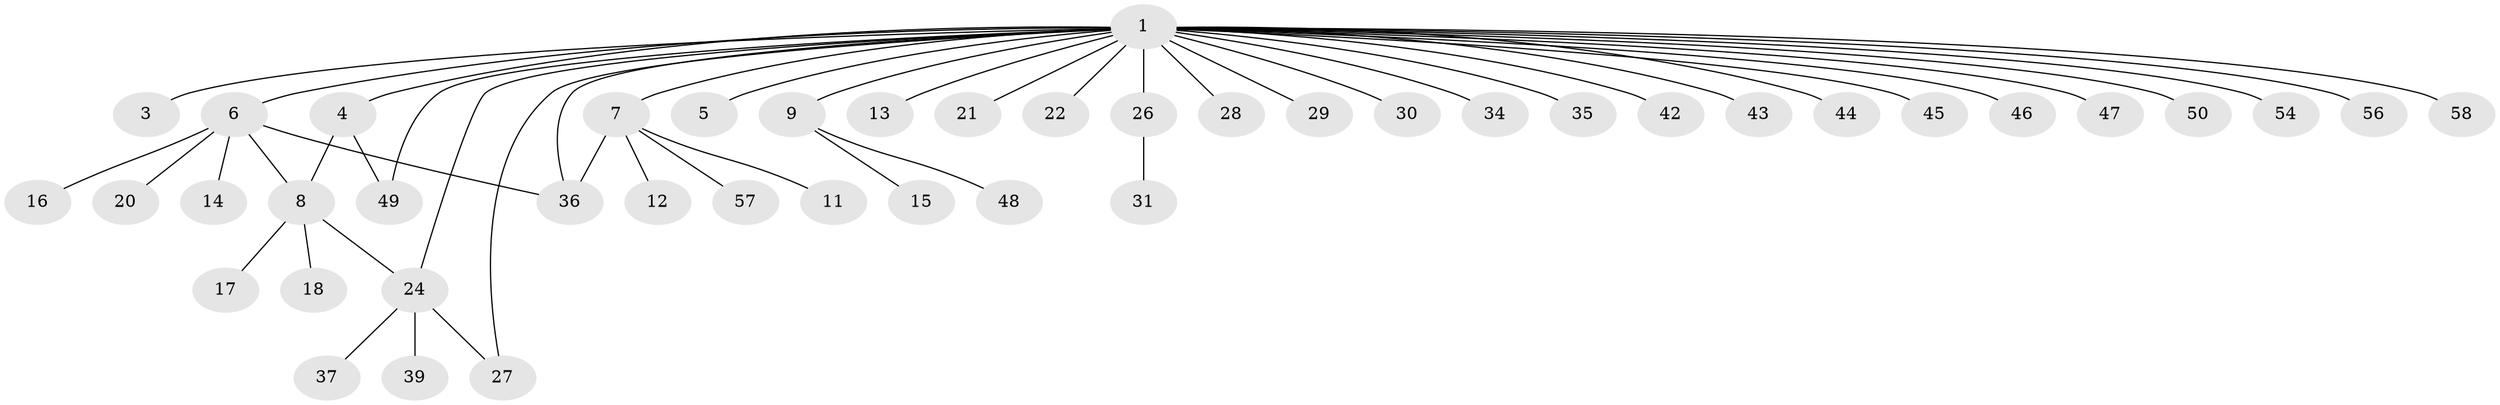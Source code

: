 // original degree distribution, {23: 0.017241379310344827, 12: 0.017241379310344827, 2: 0.22413793103448276, 5: 0.017241379310344827, 1: 0.603448275862069, 3: 0.017241379310344827, 6: 0.06896551724137931, 4: 0.034482758620689655}
// Generated by graph-tools (version 1.1) at 2025/41/03/06/25 10:41:52]
// undirected, 44 vertices, 49 edges
graph export_dot {
graph [start="1"]
  node [color=gray90,style=filled];
  1 [super="+2"];
  3 [super="+23"];
  4 [super="+41"];
  5;
  6 [super="+10"];
  7 [super="+40"];
  8 [super="+53"];
  9 [super="+19"];
  11;
  12 [super="+55"];
  13 [super="+38"];
  14;
  15;
  16;
  17;
  18;
  20 [super="+32"];
  21;
  22 [super="+25"];
  24 [super="+33"];
  26;
  27;
  28;
  29;
  30;
  31 [super="+51"];
  34;
  35;
  36 [super="+52"];
  37;
  39;
  42;
  43;
  44;
  45;
  46;
  47;
  48;
  49;
  50;
  54;
  56;
  57;
  58;
  1 -- 3;
  1 -- 4 [weight=2];
  1 -- 5;
  1 -- 6;
  1 -- 7 [weight=2];
  1 -- 9;
  1 -- 13 [weight=2];
  1 -- 21;
  1 -- 22;
  1 -- 24;
  1 -- 27;
  1 -- 29;
  1 -- 35 [weight=2];
  1 -- 36;
  1 -- 42;
  1 -- 45;
  1 -- 46;
  1 -- 50;
  1 -- 54;
  1 -- 56;
  1 -- 58;
  1 -- 34;
  1 -- 43;
  1 -- 44;
  1 -- 47;
  1 -- 49;
  1 -- 26;
  1 -- 28;
  1 -- 30;
  4 -- 8;
  4 -- 49;
  6 -- 16;
  6 -- 20 [weight=2];
  6 -- 36;
  6 -- 8;
  6 -- 14;
  7 -- 11;
  7 -- 12;
  7 -- 36;
  7 -- 57;
  8 -- 17;
  8 -- 18;
  8 -- 24;
  9 -- 15;
  9 -- 48;
  24 -- 27;
  24 -- 37;
  24 -- 39;
  26 -- 31;
}
